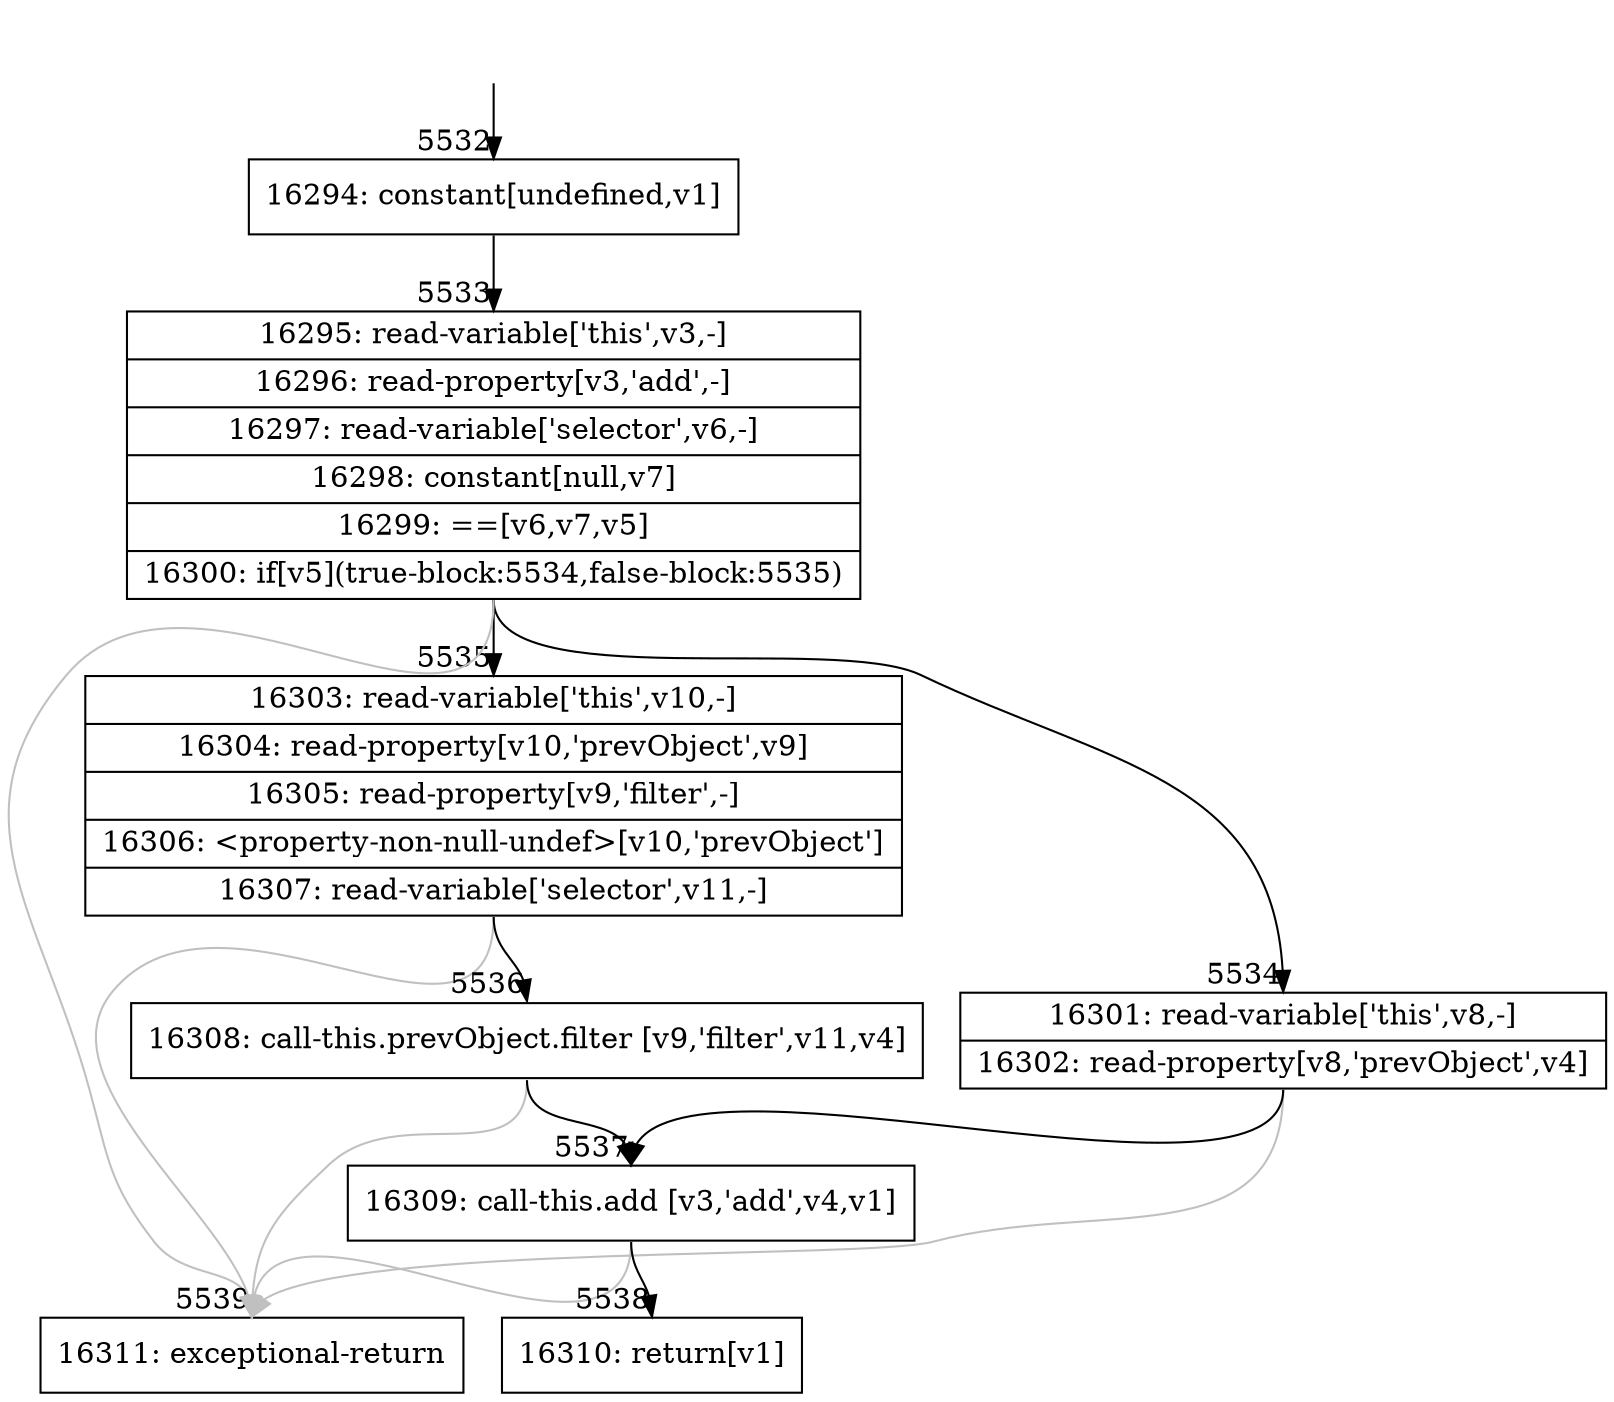 digraph {
rankdir="TD"
BB_entry348[shape=none,label=""];
BB_entry348 -> BB5532 [tailport=s, headport=n, headlabel="    5532"]
BB5532 [shape=record label="{16294: constant[undefined,v1]}" ] 
BB5532 -> BB5533 [tailport=s, headport=n, headlabel="      5533"]
BB5533 [shape=record label="{16295: read-variable['this',v3,-]|16296: read-property[v3,'add',-]|16297: read-variable['selector',v6,-]|16298: constant[null,v7]|16299: ==[v6,v7,v5]|16300: if[v5](true-block:5534,false-block:5535)}" ] 
BB5533 -> BB5534 [tailport=s, headport=n, headlabel="      5534"]
BB5533 -> BB5535 [tailport=s, headport=n, headlabel="      5535"]
BB5533 -> BB5539 [tailport=s, headport=n, color=gray, headlabel="      5539"]
BB5534 [shape=record label="{16301: read-variable['this',v8,-]|16302: read-property[v8,'prevObject',v4]}" ] 
BB5534 -> BB5537 [tailport=s, headport=n, headlabel="      5537"]
BB5534 -> BB5539 [tailport=s, headport=n, color=gray]
BB5535 [shape=record label="{16303: read-variable['this',v10,-]|16304: read-property[v10,'prevObject',v9]|16305: read-property[v9,'filter',-]|16306: \<property-non-null-undef\>[v10,'prevObject']|16307: read-variable['selector',v11,-]}" ] 
BB5535 -> BB5536 [tailport=s, headport=n, headlabel="      5536"]
BB5535 -> BB5539 [tailport=s, headport=n, color=gray]
BB5536 [shape=record label="{16308: call-this.prevObject.filter [v9,'filter',v11,v4]}" ] 
BB5536 -> BB5537 [tailport=s, headport=n]
BB5536 -> BB5539 [tailport=s, headport=n, color=gray]
BB5537 [shape=record label="{16309: call-this.add [v3,'add',v4,v1]}" ] 
BB5537 -> BB5538 [tailport=s, headport=n, headlabel="      5538"]
BB5537 -> BB5539 [tailport=s, headport=n, color=gray]
BB5538 [shape=record label="{16310: return[v1]}" ] 
BB5539 [shape=record label="{16311: exceptional-return}" ] 
//#$~ 5673
}
